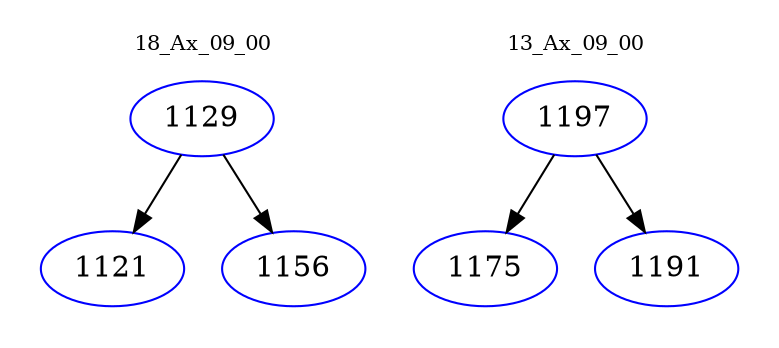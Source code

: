 digraph{
subgraph cluster_0 {
color = white
label = "18_Ax_09_00";
fontsize=10;
T0_1129 [label="1129", color="blue"]
T0_1129 -> T0_1121 [color="black"]
T0_1121 [label="1121", color="blue"]
T0_1129 -> T0_1156 [color="black"]
T0_1156 [label="1156", color="blue"]
}
subgraph cluster_1 {
color = white
label = "13_Ax_09_00";
fontsize=10;
T1_1197 [label="1197", color="blue"]
T1_1197 -> T1_1175 [color="black"]
T1_1175 [label="1175", color="blue"]
T1_1197 -> T1_1191 [color="black"]
T1_1191 [label="1191", color="blue"]
}
}
